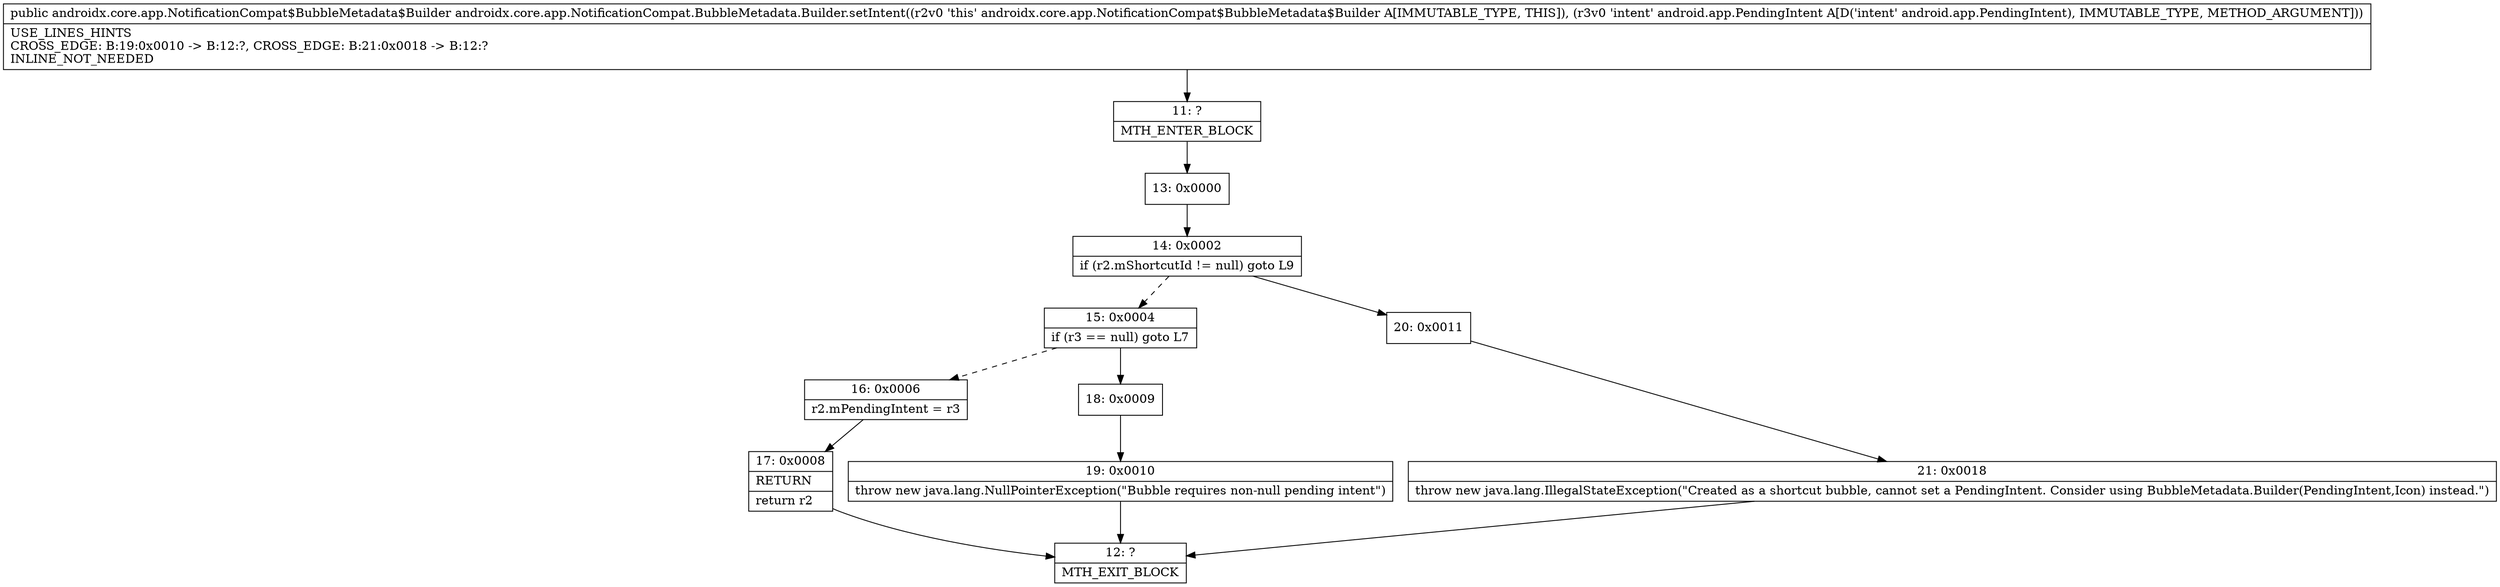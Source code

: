 digraph "CFG forandroidx.core.app.NotificationCompat.BubbleMetadata.Builder.setIntent(Landroid\/app\/PendingIntent;)Landroidx\/core\/app\/NotificationCompat$BubbleMetadata$Builder;" {
Node_11 [shape=record,label="{11\:\ ?|MTH_ENTER_BLOCK\l}"];
Node_13 [shape=record,label="{13\:\ 0x0000}"];
Node_14 [shape=record,label="{14\:\ 0x0002|if (r2.mShortcutId != null) goto L9\l}"];
Node_15 [shape=record,label="{15\:\ 0x0004|if (r3 == null) goto L7\l}"];
Node_16 [shape=record,label="{16\:\ 0x0006|r2.mPendingIntent = r3\l}"];
Node_17 [shape=record,label="{17\:\ 0x0008|RETURN\l|return r2\l}"];
Node_12 [shape=record,label="{12\:\ ?|MTH_EXIT_BLOCK\l}"];
Node_18 [shape=record,label="{18\:\ 0x0009}"];
Node_19 [shape=record,label="{19\:\ 0x0010|throw new java.lang.NullPointerException(\"Bubble requires non\-null pending intent\")\l}"];
Node_20 [shape=record,label="{20\:\ 0x0011}"];
Node_21 [shape=record,label="{21\:\ 0x0018|throw new java.lang.IllegalStateException(\"Created as a shortcut bubble, cannot set a PendingIntent. Consider using BubbleMetadata.Builder(PendingIntent,Icon) instead.\")\l}"];
MethodNode[shape=record,label="{public androidx.core.app.NotificationCompat$BubbleMetadata$Builder androidx.core.app.NotificationCompat.BubbleMetadata.Builder.setIntent((r2v0 'this' androidx.core.app.NotificationCompat$BubbleMetadata$Builder A[IMMUTABLE_TYPE, THIS]), (r3v0 'intent' android.app.PendingIntent A[D('intent' android.app.PendingIntent), IMMUTABLE_TYPE, METHOD_ARGUMENT]))  | USE_LINES_HINTS\lCROSS_EDGE: B:19:0x0010 \-\> B:12:?, CROSS_EDGE: B:21:0x0018 \-\> B:12:?\lINLINE_NOT_NEEDED\l}"];
MethodNode -> Node_11;Node_11 -> Node_13;
Node_13 -> Node_14;
Node_14 -> Node_15[style=dashed];
Node_14 -> Node_20;
Node_15 -> Node_16[style=dashed];
Node_15 -> Node_18;
Node_16 -> Node_17;
Node_17 -> Node_12;
Node_18 -> Node_19;
Node_19 -> Node_12;
Node_20 -> Node_21;
Node_21 -> Node_12;
}

